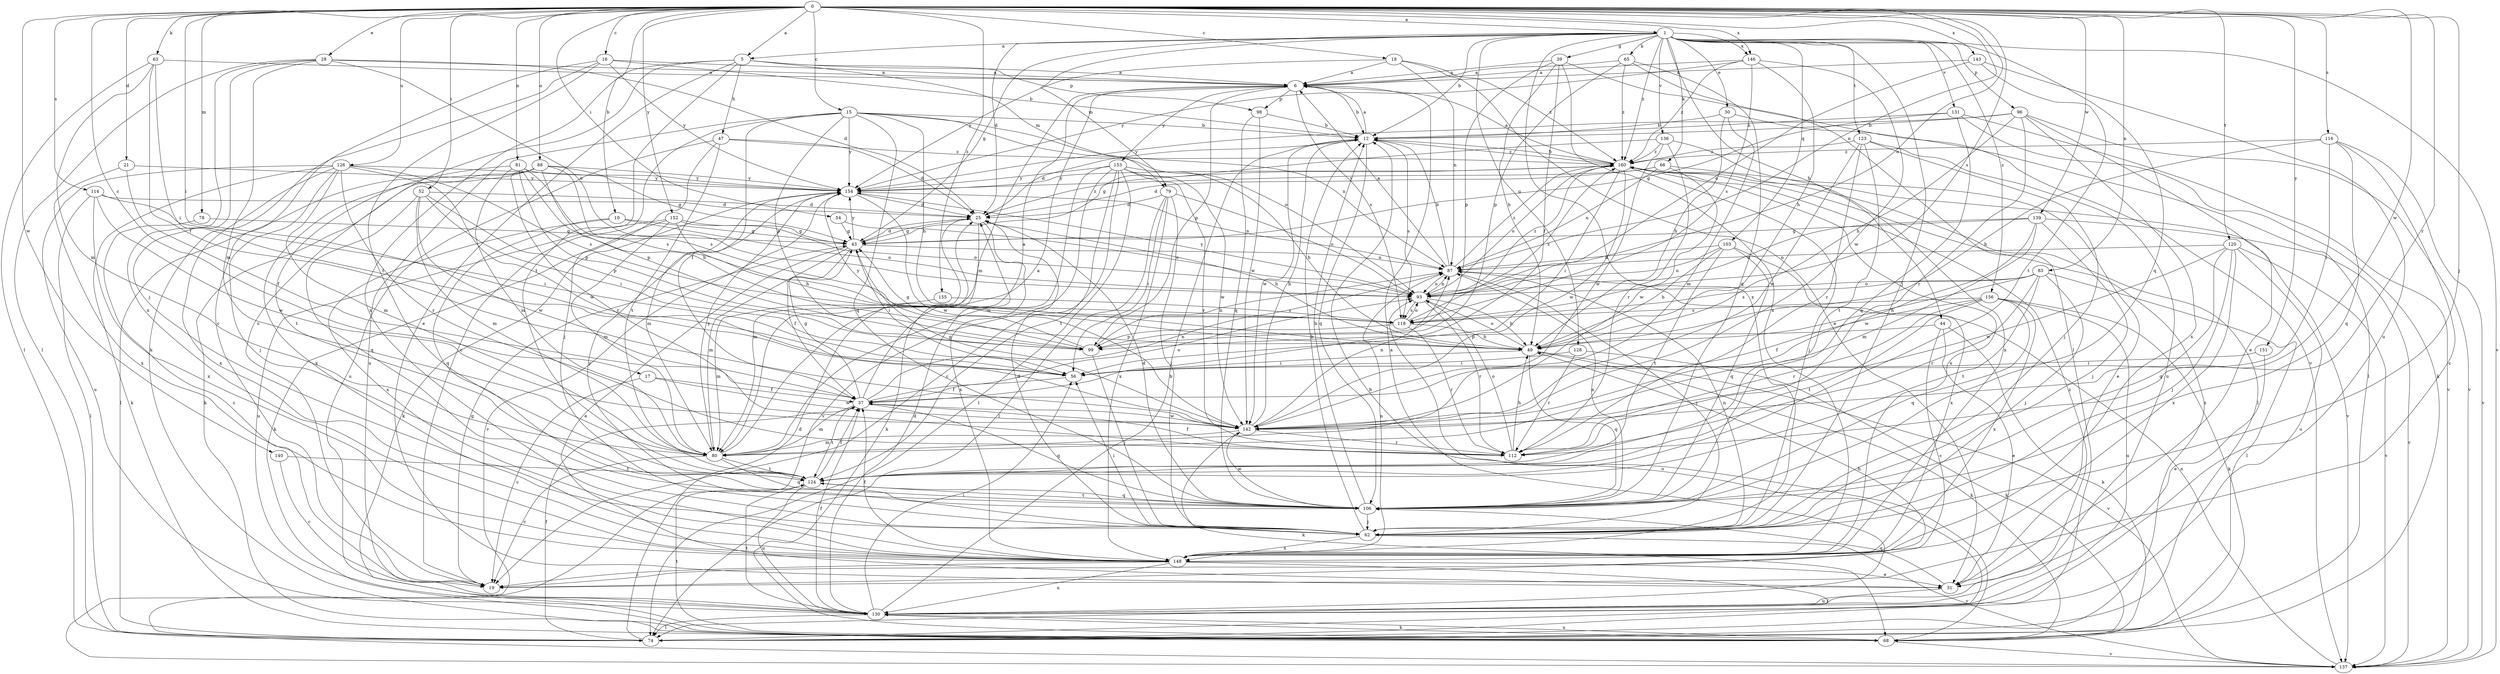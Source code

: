strict digraph  {
0;
1;
5;
6;
10;
12;
15;
16;
17;
18;
19;
21;
25;
28;
30;
31;
37;
39;
43;
44;
47;
49;
52;
54;
56;
62;
63;
65;
66;
68;
74;
78;
79;
80;
81;
83;
87;
88;
93;
96;
98;
99;
103;
106;
112;
114;
116;
118;
120;
123;
124;
126;
128;
130;
131;
136;
137;
139;
140;
142;
143;
146;
148;
151;
152;
153;
154;
155;
156;
160;
0 -> 1  [label=a];
0 -> 5  [label=a];
0 -> 10  [label=b];
0 -> 15  [label=c];
0 -> 16  [label=c];
0 -> 17  [label=c];
0 -> 18  [label=c];
0 -> 21  [label=d];
0 -> 28  [label=e];
0 -> 52  [label=i];
0 -> 54  [label=i];
0 -> 56  [label=i];
0 -> 62  [label=j];
0 -> 63  [label=k];
0 -> 78  [label=m];
0 -> 81  [label=n];
0 -> 83  [label=n];
0 -> 87  [label=n];
0 -> 88  [label=o];
0 -> 93  [label=o];
0 -> 112  [label=r];
0 -> 114  [label=s];
0 -> 116  [label=s];
0 -> 118  [label=s];
0 -> 120  [label=t];
0 -> 126  [label=u];
0 -> 139  [label=w];
0 -> 140  [label=w];
0 -> 142  [label=w];
0 -> 143  [label=x];
0 -> 146  [label=x];
0 -> 151  [label=y];
0 -> 152  [label=y];
0 -> 155  [label=z];
1 -> 5  [label=a];
1 -> 12  [label=b];
1 -> 25  [label=d];
1 -> 30  [label=e];
1 -> 39  [label=g];
1 -> 43  [label=g];
1 -> 44  [label=h];
1 -> 62  [label=j];
1 -> 65  [label=k];
1 -> 66  [label=k];
1 -> 79  [label=m];
1 -> 96  [label=p];
1 -> 103  [label=q];
1 -> 106  [label=q];
1 -> 123  [label=t];
1 -> 128  [label=u];
1 -> 131  [label=v];
1 -> 136  [label=v];
1 -> 137  [label=v];
1 -> 146  [label=x];
1 -> 148  [label=x];
1 -> 156  [label=z];
1 -> 160  [label=z];
5 -> 6  [label=a];
5 -> 19  [label=c];
5 -> 31  [label=e];
5 -> 47  [label=h];
5 -> 79  [label=m];
5 -> 98  [label=p];
5 -> 124  [label=t];
5 -> 148  [label=x];
6 -> 12  [label=b];
6 -> 80  [label=m];
6 -> 98  [label=p];
6 -> 99  [label=p];
6 -> 118  [label=s];
6 -> 153  [label=y];
10 -> 43  [label=g];
10 -> 93  [label=o];
10 -> 106  [label=q];
10 -> 148  [label=x];
12 -> 6  [label=a];
12 -> 25  [label=d];
12 -> 106  [label=q];
12 -> 118  [label=s];
12 -> 142  [label=w];
12 -> 160  [label=z];
15 -> 12  [label=b];
15 -> 19  [label=c];
15 -> 37  [label=f];
15 -> 49  [label=h];
15 -> 87  [label=n];
15 -> 93  [label=o];
15 -> 99  [label=p];
15 -> 106  [label=q];
15 -> 130  [label=u];
15 -> 154  [label=y];
16 -> 6  [label=a];
16 -> 12  [label=b];
16 -> 19  [label=c];
16 -> 68  [label=k];
16 -> 124  [label=t];
16 -> 154  [label=y];
17 -> 19  [label=c];
17 -> 37  [label=f];
17 -> 142  [label=w];
18 -> 6  [label=a];
18 -> 31  [label=e];
18 -> 87  [label=n];
18 -> 154  [label=y];
18 -> 160  [label=z];
19 -> 43  [label=g];
19 -> 49  [label=h];
21 -> 37  [label=f];
21 -> 148  [label=x];
21 -> 154  [label=y];
25 -> 43  [label=g];
25 -> 49  [label=h];
25 -> 68  [label=k];
25 -> 80  [label=m];
25 -> 148  [label=x];
25 -> 160  [label=z];
28 -> 6  [label=a];
28 -> 25  [label=d];
28 -> 62  [label=j];
28 -> 74  [label=l];
28 -> 80  [label=m];
28 -> 93  [label=o];
28 -> 148  [label=x];
30 -> 12  [label=b];
30 -> 49  [label=h];
30 -> 74  [label=l];
30 -> 80  [label=m];
31 -> 106  [label=q];
31 -> 130  [label=u];
37 -> 6  [label=a];
37 -> 43  [label=g];
37 -> 80  [label=m];
37 -> 87  [label=n];
37 -> 93  [label=o];
37 -> 106  [label=q];
37 -> 124  [label=t];
37 -> 142  [label=w];
39 -> 6  [label=a];
39 -> 37  [label=f];
39 -> 49  [label=h];
39 -> 99  [label=p];
39 -> 137  [label=v];
39 -> 148  [label=x];
43 -> 25  [label=d];
43 -> 31  [label=e];
43 -> 37  [label=f];
43 -> 56  [label=i];
43 -> 80  [label=m];
43 -> 87  [label=n];
43 -> 154  [label=y];
44 -> 19  [label=c];
44 -> 31  [label=e];
44 -> 68  [label=k];
44 -> 99  [label=p];
47 -> 25  [label=d];
47 -> 62  [label=j];
47 -> 124  [label=t];
47 -> 130  [label=u];
47 -> 160  [label=z];
49 -> 56  [label=i];
49 -> 68  [label=k];
49 -> 93  [label=o];
49 -> 106  [label=q];
49 -> 137  [label=v];
52 -> 25  [label=d];
52 -> 56  [label=i];
52 -> 80  [label=m];
52 -> 99  [label=p];
52 -> 106  [label=q];
52 -> 142  [label=w];
54 -> 43  [label=g];
54 -> 93  [label=o];
56 -> 37  [label=f];
62 -> 12  [label=b];
62 -> 25  [label=d];
62 -> 56  [label=i];
62 -> 87  [label=n];
62 -> 137  [label=v];
62 -> 148  [label=x];
62 -> 154  [label=y];
63 -> 6  [label=a];
63 -> 37  [label=f];
63 -> 56  [label=i];
63 -> 74  [label=l];
63 -> 80  [label=m];
65 -> 6  [label=a];
65 -> 74  [label=l];
65 -> 99  [label=p];
65 -> 106  [label=q];
65 -> 160  [label=z];
66 -> 25  [label=d];
66 -> 31  [label=e];
66 -> 87  [label=n];
66 -> 142  [label=w];
66 -> 154  [label=y];
68 -> 12  [label=b];
68 -> 124  [label=t];
68 -> 130  [label=u];
68 -> 137  [label=v];
74 -> 25  [label=d];
74 -> 37  [label=f];
74 -> 93  [label=o];
74 -> 160  [label=z];
78 -> 19  [label=c];
78 -> 43  [label=g];
79 -> 25  [label=d];
79 -> 56  [label=i];
79 -> 62  [label=j];
79 -> 74  [label=l];
79 -> 93  [label=o];
79 -> 148  [label=x];
80 -> 6  [label=a];
80 -> 19  [label=c];
80 -> 106  [label=q];
80 -> 124  [label=t];
80 -> 154  [label=y];
81 -> 49  [label=h];
81 -> 80  [label=m];
81 -> 99  [label=p];
81 -> 118  [label=s];
81 -> 124  [label=t];
81 -> 154  [label=y];
83 -> 49  [label=h];
83 -> 62  [label=j];
83 -> 74  [label=l];
83 -> 93  [label=o];
83 -> 112  [label=r];
83 -> 118  [label=s];
83 -> 124  [label=t];
87 -> 6  [label=a];
87 -> 12  [label=b];
87 -> 62  [label=j];
87 -> 93  [label=o];
87 -> 160  [label=z];
88 -> 43  [label=g];
88 -> 68  [label=k];
88 -> 74  [label=l];
88 -> 99  [label=p];
88 -> 112  [label=r];
88 -> 118  [label=s];
88 -> 148  [label=x];
88 -> 154  [label=y];
93 -> 49  [label=h];
93 -> 87  [label=n];
93 -> 112  [label=r];
93 -> 118  [label=s];
93 -> 154  [label=y];
93 -> 160  [label=z];
96 -> 12  [label=b];
96 -> 31  [label=e];
96 -> 49  [label=h];
96 -> 112  [label=r];
96 -> 137  [label=v];
96 -> 148  [label=x];
96 -> 154  [label=y];
98 -> 12  [label=b];
98 -> 106  [label=q];
98 -> 142  [label=w];
99 -> 43  [label=g];
99 -> 62  [label=j];
99 -> 87  [label=n];
99 -> 154  [label=y];
103 -> 49  [label=h];
103 -> 87  [label=n];
103 -> 93  [label=o];
103 -> 106  [label=q];
103 -> 124  [label=t];
103 -> 148  [label=x];
106 -> 12  [label=b];
106 -> 25  [label=d];
106 -> 62  [label=j];
106 -> 87  [label=n];
106 -> 124  [label=t];
106 -> 142  [label=w];
112 -> 37  [label=f];
112 -> 49  [label=h];
112 -> 93  [label=o];
114 -> 25  [label=d];
114 -> 56  [label=i];
114 -> 74  [label=l];
114 -> 142  [label=w];
114 -> 148  [label=x];
116 -> 19  [label=c];
116 -> 49  [label=h];
116 -> 56  [label=i];
116 -> 106  [label=q];
116 -> 137  [label=v];
116 -> 160  [label=z];
118 -> 49  [label=h];
118 -> 93  [label=o];
118 -> 99  [label=p];
118 -> 112  [label=r];
118 -> 160  [label=z];
120 -> 62  [label=j];
120 -> 87  [label=n];
120 -> 106  [label=q];
120 -> 130  [label=u];
120 -> 137  [label=v];
120 -> 142  [label=w];
120 -> 148  [label=x];
123 -> 62  [label=j];
123 -> 112  [label=r];
123 -> 124  [label=t];
123 -> 130  [label=u];
123 -> 142  [label=w];
123 -> 160  [label=z];
124 -> 37  [label=f];
124 -> 106  [label=q];
124 -> 130  [label=u];
126 -> 62  [label=j];
126 -> 68  [label=k];
126 -> 80  [label=m];
126 -> 112  [label=r];
126 -> 118  [label=s];
126 -> 130  [label=u];
126 -> 142  [label=w];
126 -> 148  [label=x];
126 -> 154  [label=y];
128 -> 56  [label=i];
128 -> 68  [label=k];
128 -> 112  [label=r];
130 -> 6  [label=a];
130 -> 12  [label=b];
130 -> 25  [label=d];
130 -> 37  [label=f];
130 -> 56  [label=i];
130 -> 68  [label=k];
130 -> 74  [label=l];
130 -> 124  [label=t];
130 -> 160  [label=z];
131 -> 12  [label=b];
131 -> 43  [label=g];
131 -> 68  [label=k];
131 -> 106  [label=q];
131 -> 137  [label=v];
136 -> 43  [label=g];
136 -> 112  [label=r];
136 -> 142  [label=w];
136 -> 148  [label=x];
136 -> 160  [label=z];
137 -> 87  [label=n];
139 -> 43  [label=g];
139 -> 62  [label=j];
139 -> 80  [label=m];
139 -> 93  [label=o];
139 -> 137  [label=v];
139 -> 142  [label=w];
140 -> 19  [label=c];
140 -> 124  [label=t];
142 -> 12  [label=b];
142 -> 43  [label=g];
142 -> 68  [label=k];
142 -> 80  [label=m];
142 -> 87  [label=n];
142 -> 112  [label=r];
143 -> 6  [label=a];
143 -> 93  [label=o];
143 -> 124  [label=t];
143 -> 130  [label=u];
146 -> 6  [label=a];
146 -> 49  [label=h];
146 -> 118  [label=s];
146 -> 142  [label=w];
146 -> 154  [label=y];
146 -> 160  [label=z];
148 -> 19  [label=c];
148 -> 31  [label=e];
148 -> 37  [label=f];
148 -> 74  [label=l];
148 -> 87  [label=n];
148 -> 130  [label=u];
151 -> 31  [label=e];
151 -> 56  [label=i];
152 -> 43  [label=g];
152 -> 49  [label=h];
152 -> 68  [label=k];
152 -> 80  [label=m];
152 -> 93  [label=o];
152 -> 130  [label=u];
153 -> 19  [label=c];
153 -> 49  [label=h];
153 -> 74  [label=l];
153 -> 80  [label=m];
153 -> 112  [label=r];
153 -> 124  [label=t];
153 -> 137  [label=v];
153 -> 142  [label=w];
153 -> 154  [label=y];
154 -> 25  [label=d];
154 -> 68  [label=k];
154 -> 80  [label=m];
154 -> 87  [label=n];
154 -> 137  [label=v];
154 -> 142  [label=w];
155 -> 80  [label=m];
155 -> 118  [label=s];
156 -> 37  [label=f];
156 -> 68  [label=k];
156 -> 106  [label=q];
156 -> 112  [label=r];
156 -> 118  [label=s];
156 -> 124  [label=t];
156 -> 130  [label=u];
156 -> 148  [label=x];
160 -> 6  [label=a];
160 -> 12  [label=b];
160 -> 56  [label=i];
160 -> 62  [label=j];
160 -> 74  [label=l];
160 -> 93  [label=o];
160 -> 137  [label=v];
160 -> 142  [label=w];
160 -> 148  [label=x];
160 -> 154  [label=y];
}
